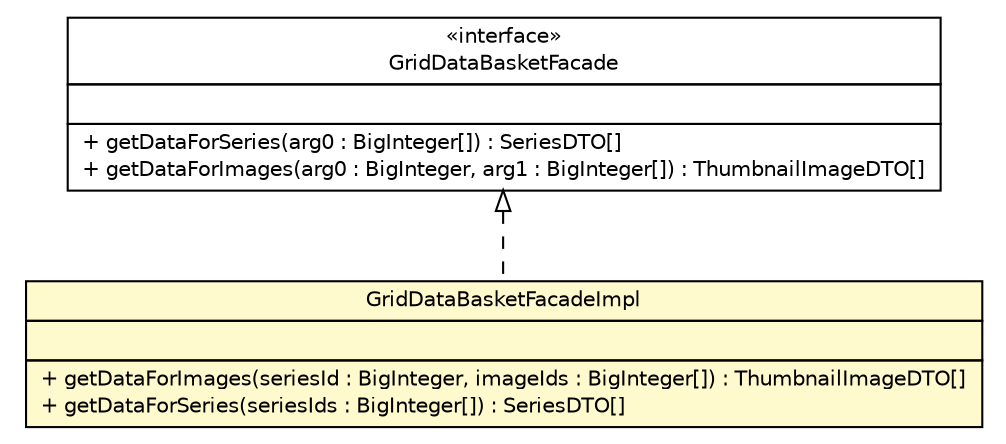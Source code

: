 #!/usr/local/bin/dot
#
# Class diagram 
# Generated by UmlGraph version 4.8 (http://www.spinellis.gr/sw/umlgraph)
#

digraph G {
	edge [fontname="Helvetica",fontsize=10,labelfontname="Helvetica",labelfontsize=10];
	node [fontname="Helvetica",fontsize=10,shape=plaintext];
	// gov.nih.nci.ncia.grid.GridDataBasketFacadeImpl
	c29161 [label=<<table border="0" cellborder="1" cellspacing="0" cellpadding="2" port="p" bgcolor="lemonChiffon" href="./GridDataBasketFacadeImpl.html">
		<tr><td><table border="0" cellspacing="0" cellpadding="1">
			<tr><td> GridDataBasketFacadeImpl </td></tr>
		</table></td></tr>
		<tr><td><table border="0" cellspacing="0" cellpadding="1">
			<tr><td align="left">  </td></tr>
		</table></td></tr>
		<tr><td><table border="0" cellspacing="0" cellpadding="1">
			<tr><td align="left"> + getDataForImages(seriesId : BigInteger, imageIds : BigInteger[]) : ThumbnailImageDTO[] </td></tr>
			<tr><td align="left"> + getDataForSeries(seriesIds : BigInteger[]) : SeriesDTO[] </td></tr>
		</table></td></tr>
		</table>>, fontname="Helvetica", fontcolor="black", fontsize=10.0];
	//gov.nih.nci.ncia.grid.GridDataBasketFacadeImpl implements gov.nih.nci.ncia.grid.GridDataBasketFacade
	c29325:p -> c29161:p [dir=back,arrowtail=empty,style=dashed];
	// gov.nih.nci.ncia.grid.GridDataBasketFacade
	c29325 [label=<<table border="0" cellborder="1" cellspacing="0" cellpadding="2" port="p" href="http://java.sun.com/j2se/1.4.2/docs/api/gov/nih/nci/ncia/grid/GridDataBasketFacade.html">
		<tr><td><table border="0" cellspacing="0" cellpadding="1">
			<tr><td> &laquo;interface&raquo; </td></tr>
			<tr><td> GridDataBasketFacade </td></tr>
		</table></td></tr>
		<tr><td><table border="0" cellspacing="0" cellpadding="1">
			<tr><td align="left">  </td></tr>
		</table></td></tr>
		<tr><td><table border="0" cellspacing="0" cellpadding="1">
			<tr><td align="left"> + getDataForSeries(arg0 : BigInteger[]) : SeriesDTO[] </td></tr>
			<tr><td align="left"> + getDataForImages(arg0 : BigInteger, arg1 : BigInteger[]) : ThumbnailImageDTO[] </td></tr>
		</table></td></tr>
		</table>>, fontname="Helvetica", fontcolor="black", fontsize=10.0];
}

